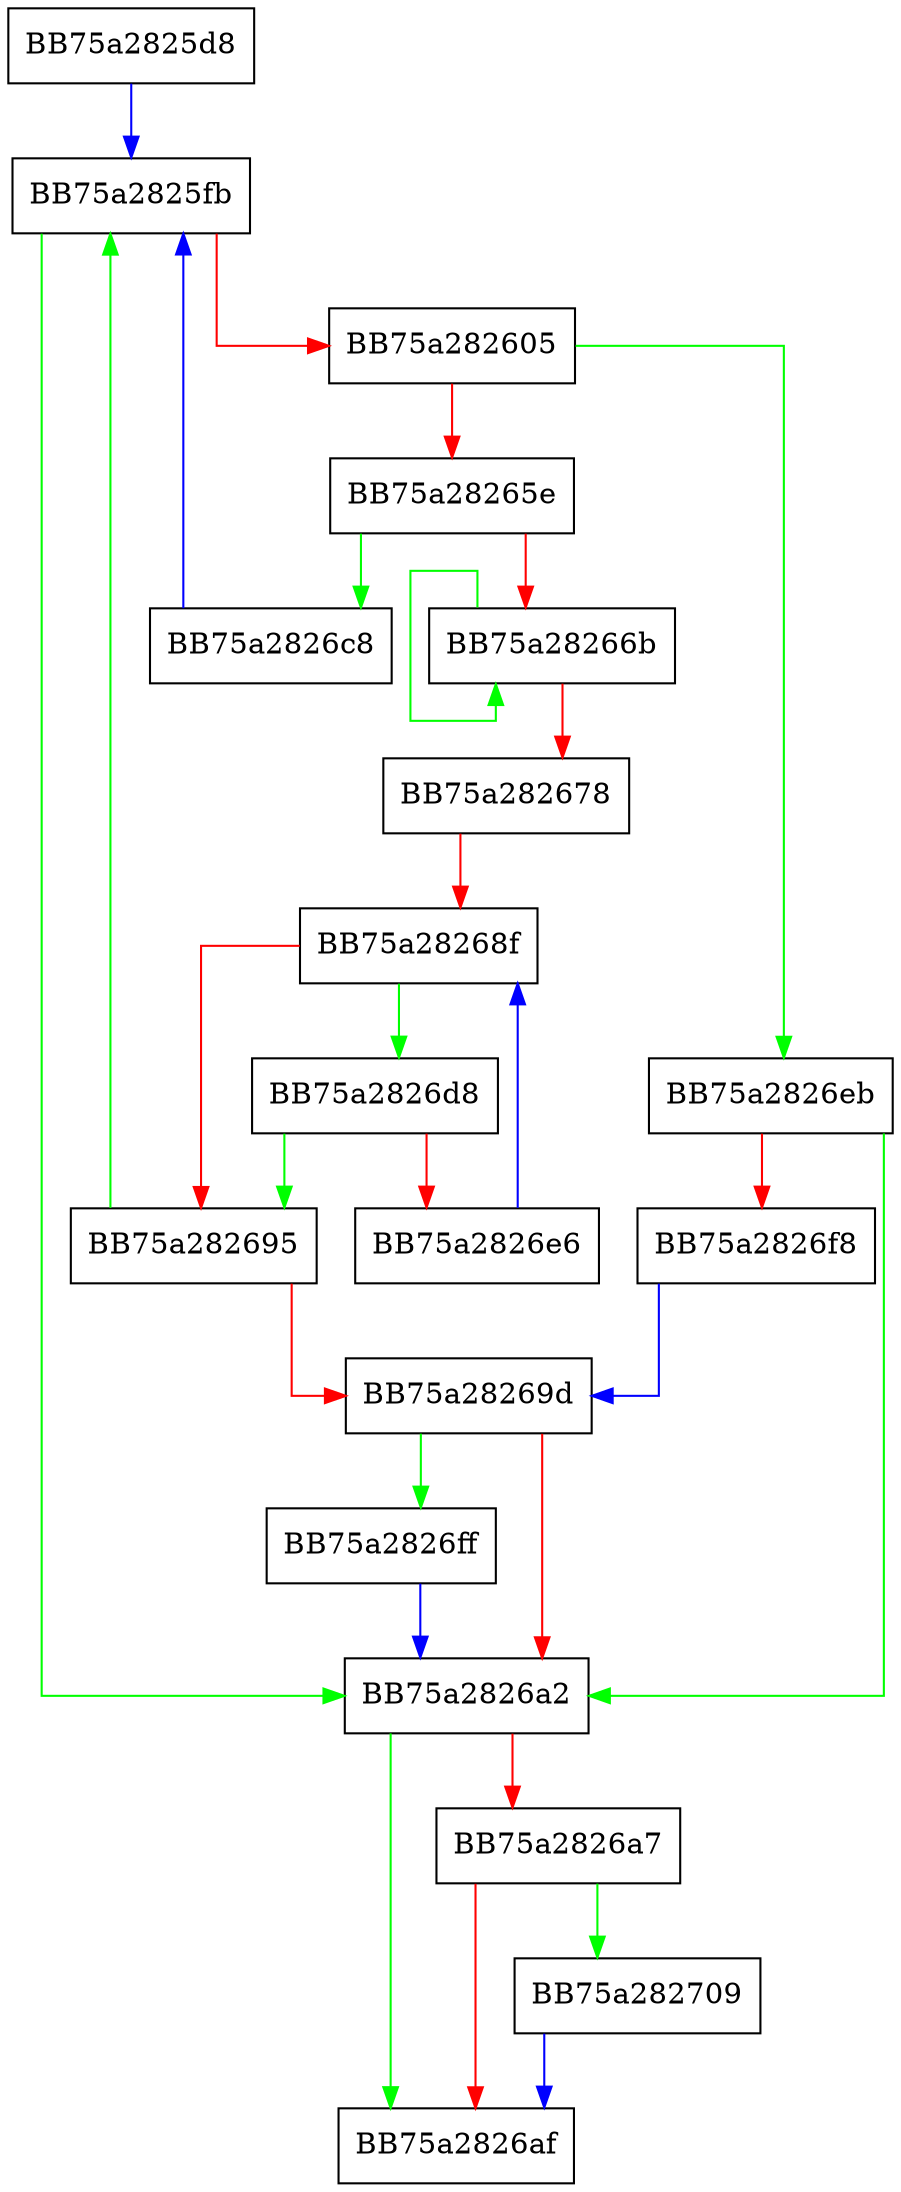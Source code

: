 digraph Sqlite3Exec {
  node [shape="box"];
  graph [splines=ortho];
  BB75a2825d8 -> BB75a2825fb [color="blue"];
  BB75a2825fb -> BB75a2826a2 [color="green"];
  BB75a2825fb -> BB75a282605 [color="red"];
  BB75a282605 -> BB75a2826eb [color="green"];
  BB75a282605 -> BB75a28265e [color="red"];
  BB75a28265e -> BB75a2826c8 [color="green"];
  BB75a28265e -> BB75a28266b [color="red"];
  BB75a28266b -> BB75a28266b [color="green"];
  BB75a28266b -> BB75a282678 [color="red"];
  BB75a282678 -> BB75a28268f [color="red"];
  BB75a28268f -> BB75a2826d8 [color="green"];
  BB75a28268f -> BB75a282695 [color="red"];
  BB75a282695 -> BB75a2825fb [color="green"];
  BB75a282695 -> BB75a28269d [color="red"];
  BB75a28269d -> BB75a2826ff [color="green"];
  BB75a28269d -> BB75a2826a2 [color="red"];
  BB75a2826a2 -> BB75a2826af [color="green"];
  BB75a2826a2 -> BB75a2826a7 [color="red"];
  BB75a2826a7 -> BB75a282709 [color="green"];
  BB75a2826a7 -> BB75a2826af [color="red"];
  BB75a2826c8 -> BB75a2825fb [color="blue"];
  BB75a2826d8 -> BB75a282695 [color="green"];
  BB75a2826d8 -> BB75a2826e6 [color="red"];
  BB75a2826e6 -> BB75a28268f [color="blue"];
  BB75a2826eb -> BB75a2826a2 [color="green"];
  BB75a2826eb -> BB75a2826f8 [color="red"];
  BB75a2826f8 -> BB75a28269d [color="blue"];
  BB75a2826ff -> BB75a2826a2 [color="blue"];
  BB75a282709 -> BB75a2826af [color="blue"];
}